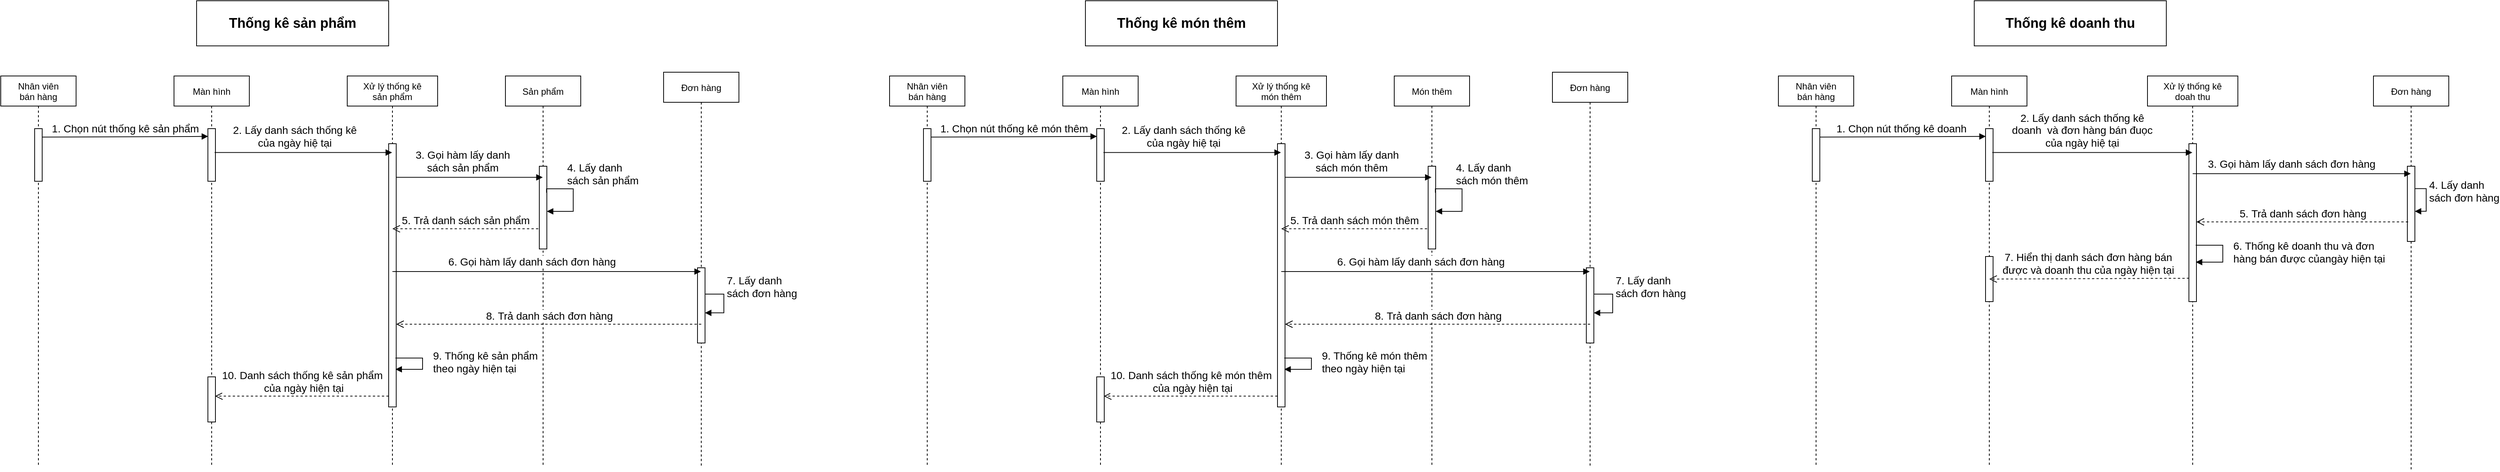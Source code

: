 <mxfile version="17.4.2" type="device"><diagram id="W5v853pBEU1v5sd6XleC" name="Page-1"><mxGraphModel dx="1583" dy="1890" grid="1" gridSize="10" guides="1" tooltips="1" connect="1" arrows="1" fold="1" page="1" pageScale="1" pageWidth="850" pageHeight="1100" math="0" shadow="0"><root><mxCell id="0"/><mxCell id="1" parent="0"/><mxCell id="yrXUFgwkxR5toJdbitPL-1" value="Nhân viên &#10;bán hàng" style="shape=umlLifeline;perimeter=lifelinePerimeter;container=1;collapsible=0;recursiveResize=0;rounded=0;shadow=0;strokeWidth=1;" parent="1" vertex="1"><mxGeometry x="150" y="80" width="100" height="520" as="geometry"/></mxCell><mxCell id="yrXUFgwkxR5toJdbitPL-2" value="" style="points=[];perimeter=orthogonalPerimeter;rounded=0;shadow=0;strokeWidth=1;" parent="yrXUFgwkxR5toJdbitPL-1" vertex="1"><mxGeometry x="45" y="70" width="10" height="70" as="geometry"/></mxCell><mxCell id="yrXUFgwkxR5toJdbitPL-4" value="Màn hình" style="shape=umlLifeline;perimeter=lifelinePerimeter;container=1;collapsible=0;recursiveResize=0;rounded=0;shadow=0;strokeWidth=1;" parent="1" vertex="1"><mxGeometry x="380" y="80" width="100" height="520" as="geometry"/></mxCell><mxCell id="yrXUFgwkxR5toJdbitPL-5" value="" style="points=[];perimeter=orthogonalPerimeter;rounded=0;shadow=0;strokeWidth=1;" parent="yrXUFgwkxR5toJdbitPL-4" vertex="1"><mxGeometry x="45" y="70" width="10" height="70" as="geometry"/></mxCell><mxCell id="yrXUFgwkxR5toJdbitPL-7" value="" style="html=1;points=[];perimeter=orthogonalPerimeter;fontSize=12;" parent="yrXUFgwkxR5toJdbitPL-4" vertex="1"><mxGeometry x="45" y="400" width="10" height="60" as="geometry"/></mxCell><mxCell id="yrXUFgwkxR5toJdbitPL-8" value="Xử lý thống kê&#10;sản phẩm" style="shape=umlLifeline;perimeter=lifelinePerimeter;container=1;collapsible=0;recursiveResize=0;rounded=0;shadow=0;strokeWidth=1;" parent="1" vertex="1"><mxGeometry x="610" y="80" width="120" height="520" as="geometry"/></mxCell><mxCell id="yrXUFgwkxR5toJdbitPL-9" value="" style="points=[];perimeter=orthogonalPerimeter;rounded=0;shadow=0;strokeWidth=1;" parent="yrXUFgwkxR5toJdbitPL-8" vertex="1"><mxGeometry x="55" y="90" width="10" height="350" as="geometry"/></mxCell><mxCell id="yrXUFgwkxR5toJdbitPL-34" value="&lt;font style=&quot;font-size: 14px&quot;&gt;9. Thống kê sản phẩm &lt;br&gt;theo ngày hiện tại&lt;/font&gt;" style="edgeStyle=orthogonalEdgeStyle;html=1;align=left;spacingLeft=2;endArrow=block;rounded=0;fontSize=12;" parent="yrXUFgwkxR5toJdbitPL-8" edge="1"><mxGeometry x="-0.052" y="10" relative="1" as="geometry"><mxPoint x="64" y="375" as="sourcePoint"/><Array as="points"><mxPoint x="100" y="375"/><mxPoint x="100" y="390"/></Array><mxPoint x="64" y="390" as="targetPoint"/><mxPoint as="offset"/></mxGeometry></mxCell><mxCell id="yrXUFgwkxR5toJdbitPL-13" value="Sản phẩm" style="shape=umlLifeline;perimeter=lifelinePerimeter;container=1;collapsible=0;recursiveResize=0;rounded=0;shadow=0;strokeWidth=1;" parent="1" vertex="1"><mxGeometry x="820" y="80" width="100" height="520" as="geometry"/></mxCell><mxCell id="yrXUFgwkxR5toJdbitPL-6" value="" style="html=1;points=[];perimeter=orthogonalPerimeter;fontSize=12;" parent="yrXUFgwkxR5toJdbitPL-13" vertex="1"><mxGeometry x="45" y="120" width="10" height="110" as="geometry"/></mxCell><mxCell id="yrXUFgwkxR5toJdbitPL-30" value="&lt;span style=&quot;font-size: 14px&quot;&gt;4. Lấy danh &lt;br&gt;sách sản phẩm&lt;/span&gt;" style="edgeStyle=orthogonalEdgeStyle;html=1;align=left;spacingLeft=2;endArrow=block;rounded=0;fontSize=12;exitX=0.962;exitY=0.321;exitDx=0;exitDy=0;exitPerimeter=0;" parent="yrXUFgwkxR5toJdbitPL-13" source="yrXUFgwkxR5toJdbitPL-6" edge="1"><mxGeometry x="-0.453" y="20" relative="1" as="geometry"><mxPoint x="60.0" y="320" as="sourcePoint"/><Array as="points"><mxPoint x="55" y="150"/><mxPoint x="90" y="150"/><mxPoint x="90" y="180"/><mxPoint x="56" y="180"/></Array><mxPoint x="55" y="180" as="targetPoint"/><mxPoint as="offset"/></mxGeometry></mxCell><mxCell id="yrXUFgwkxR5toJdbitPL-17" value="&lt;span style=&quot;font-size: 14px&quot;&gt;2. Lấy danh sách thống kê &lt;br&gt;của ngày hiệ tại&lt;/span&gt;" style="html=1;verticalAlign=bottom;endArrow=block;rounded=0;fontSize=12;exitX=0.893;exitY=0.454;exitDx=0;exitDy=0;exitPerimeter=0;" parent="1" source="yrXUFgwkxR5toJdbitPL-5" target="yrXUFgwkxR5toJdbitPL-8" edge="1"><mxGeometry x="-0.1" y="2" width="80" relative="1" as="geometry"><mxPoint x="510" y="270" as="sourcePoint"/><mxPoint x="590" y="270" as="targetPoint"/><mxPoint as="offset"/></mxGeometry></mxCell><mxCell id="yrXUFgwkxR5toJdbitPL-24" value="&lt;b&gt;&lt;font style=&quot;font-size: 18px&quot;&gt;Thống kê sản phẩm&lt;/font&gt;&lt;/b&gt;" style="rounded=0;whiteSpace=wrap;html=1;fontSize=12;" parent="1" vertex="1"><mxGeometry x="410" y="-20" width="255" height="60" as="geometry"/></mxCell><mxCell id="yrXUFgwkxR5toJdbitPL-25" value="&lt;font style=&quot;font-size: 14px&quot;&gt;1. Chọn nút thống kê sản phẩm&lt;/font&gt;" style="html=1;verticalAlign=bottom;endArrow=block;rounded=0;fontSize=12;entryX=0.033;entryY=0.148;entryDx=0;entryDy=0;entryPerimeter=0;exitX=1.033;exitY=0.161;exitDx=0;exitDy=0;exitPerimeter=0;" parent="1" source="yrXUFgwkxR5toJdbitPL-2" target="yrXUFgwkxR5toJdbitPL-5" edge="1"><mxGeometry width="80" relative="1" as="geometry"><mxPoint x="140" y="163" as="sourcePoint"/><mxPoint x="680" y="190" as="targetPoint"/></mxGeometry></mxCell><mxCell id="yrXUFgwkxR5toJdbitPL-26" value="Đơn hàng" style="shape=umlLifeline;perimeter=lifelinePerimeter;container=1;collapsible=0;recursiveResize=0;rounded=0;shadow=0;strokeWidth=1;" parent="1" vertex="1"><mxGeometry x="1030" y="75" width="100" height="525" as="geometry"/></mxCell><mxCell id="yrXUFgwkxR5toJdbitPL-27" value="&lt;font style=&quot;font-size: 14px&quot;&gt;7. Lấy danh &lt;br&gt;sách đơn hàng&lt;/font&gt;" style="edgeStyle=orthogonalEdgeStyle;html=1;align=left;spacingLeft=2;endArrow=block;rounded=0;entryX=0.986;entryY=0.599;fontSize=12;entryDx=0;entryDy=0;entryPerimeter=0;" parent="yrXUFgwkxR5toJdbitPL-26" target="yrXUFgwkxR5toJdbitPL-28" edge="1"><mxGeometry x="-0.053" y="-10" relative="1" as="geometry"><mxPoint x="50" y="310" as="sourcePoint"/><Array as="points"><mxPoint x="50" y="295"/><mxPoint x="80" y="295"/><mxPoint x="80" y="320"/></Array><mxPoint x="55" y="330" as="targetPoint"/><mxPoint x="10" y="-10" as="offset"/></mxGeometry></mxCell><mxCell id="yrXUFgwkxR5toJdbitPL-28" value="" style="html=1;points=[];perimeter=orthogonalPerimeter;fontSize=12;" parent="yrXUFgwkxR5toJdbitPL-26" vertex="1"><mxGeometry x="45" y="260" width="10" height="100" as="geometry"/></mxCell><mxCell id="yrXUFgwkxR5toJdbitPL-29" value="&lt;span style=&quot;font-size: 14px&quot;&gt;3. Gọi hàm lấy danh &lt;br&gt;sách sản phẩm&lt;/span&gt;" style="html=1;verticalAlign=bottom;endArrow=block;rounded=0;fontSize=12;exitX=1;exitY=0.128;exitDx=0;exitDy=0;exitPerimeter=0;" parent="1" source="yrXUFgwkxR5toJdbitPL-9" target="yrXUFgwkxR5toJdbitPL-13" edge="1"><mxGeometry x="-0.1" y="2" width="80" relative="1" as="geometry"><mxPoint x="443.93" y="191.78" as="sourcePoint"/><mxPoint x="679.5" y="191.78" as="targetPoint"/><mxPoint as="offset"/></mxGeometry></mxCell><mxCell id="yrXUFgwkxR5toJdbitPL-31" value="&lt;font style=&quot;font-size: 14px&quot;&gt;5.&amp;nbsp;Trả danh sách sản phẩm&lt;/font&gt;" style="html=1;verticalAlign=bottom;endArrow=open;dashed=1;endSize=8;rounded=0;fontSize=12;exitX=-0.141;exitY=0.756;exitDx=0;exitDy=0;exitPerimeter=0;" parent="1" source="yrXUFgwkxR5toJdbitPL-6" target="yrXUFgwkxR5toJdbitPL-8" edge="1"><mxGeometry relative="1" as="geometry"><mxPoint x="874.86" y="440.8" as="sourcePoint"/><mxPoint x="680.0" y="439.8" as="targetPoint"/></mxGeometry></mxCell><mxCell id="yrXUFgwkxR5toJdbitPL-32" value="&lt;span style=&quot;font-size: 14px&quot;&gt;6. Gọi hàm lấy danh sách đơn hàng&lt;/span&gt;" style="html=1;verticalAlign=bottom;endArrow=block;rounded=0;fontSize=12;" parent="1" source="yrXUFgwkxR5toJdbitPL-8" target="yrXUFgwkxR5toJdbitPL-26" edge="1"><mxGeometry x="-0.1" y="2" width="80" relative="1" as="geometry"><mxPoint x="680" y="360" as="sourcePoint"/><mxPoint x="879.5" y="225.25" as="targetPoint"/><mxPoint as="offset"/></mxGeometry></mxCell><mxCell id="yrXUFgwkxR5toJdbitPL-33" value="&lt;font style=&quot;font-size: 14px&quot;&gt;8.&amp;nbsp;Trả danh sách đơn hàng&lt;/font&gt;" style="html=1;verticalAlign=bottom;endArrow=open;dashed=1;endSize=8;rounded=0;fontSize=12;" parent="1" target="yrXUFgwkxR5toJdbitPL-9" edge="1"><mxGeometry relative="1" as="geometry"><mxPoint x="1080" y="410" as="sourcePoint"/><mxPoint x="679.5" y="293.16" as="targetPoint"/></mxGeometry></mxCell><mxCell id="yrXUFgwkxR5toJdbitPL-35" value="&lt;span style=&quot;font-size: 14px&quot;&gt;10. Danh sách thống kê sản phẩm&lt;br&gt;&amp;nbsp;của ngày hiện tại&lt;/span&gt;" style="html=1;verticalAlign=bottom;endArrow=open;dashed=1;endSize=8;rounded=0;fontSize=12;entryX=0.95;entryY=0.428;entryDx=0;entryDy=0;entryPerimeter=0;" parent="1" source="yrXUFgwkxR5toJdbitPL-9" target="yrXUFgwkxR5toJdbitPL-7" edge="1"><mxGeometry relative="1" as="geometry"><mxPoint x="873.59" y="293.16" as="sourcePoint"/><mxPoint x="679.667" y="293.16" as="targetPoint"/></mxGeometry></mxCell><mxCell id="yrXUFgwkxR5toJdbitPL-67" value="Nhân viên &#10;bán hàng" style="shape=umlLifeline;perimeter=lifelinePerimeter;container=1;collapsible=0;recursiveResize=0;rounded=0;shadow=0;strokeWidth=1;" parent="1" vertex="1"><mxGeometry x="2510" y="80" width="100" height="520" as="geometry"/></mxCell><mxCell id="yrXUFgwkxR5toJdbitPL-68" value="" style="points=[];perimeter=orthogonalPerimeter;rounded=0;shadow=0;strokeWidth=1;" parent="yrXUFgwkxR5toJdbitPL-67" vertex="1"><mxGeometry x="45" y="70" width="10" height="70" as="geometry"/></mxCell><mxCell id="yrXUFgwkxR5toJdbitPL-69" value="Màn hình" style="shape=umlLifeline;perimeter=lifelinePerimeter;container=1;collapsible=0;recursiveResize=0;rounded=0;shadow=0;strokeWidth=1;" parent="1" vertex="1"><mxGeometry x="2740" y="80" width="100" height="520" as="geometry"/></mxCell><mxCell id="yrXUFgwkxR5toJdbitPL-70" value="" style="points=[];perimeter=orthogonalPerimeter;rounded=0;shadow=0;strokeWidth=1;" parent="yrXUFgwkxR5toJdbitPL-69" vertex="1"><mxGeometry x="45" y="70" width="10" height="70" as="geometry"/></mxCell><mxCell id="yrXUFgwkxR5toJdbitPL-71" value="" style="html=1;points=[];perimeter=orthogonalPerimeter;fontSize=12;" parent="yrXUFgwkxR5toJdbitPL-69" vertex="1"><mxGeometry x="45" y="240" width="10" height="60" as="geometry"/></mxCell><mxCell id="yrXUFgwkxR5toJdbitPL-72" value="Xử lý thống kê&#10;doah thu" style="shape=umlLifeline;perimeter=lifelinePerimeter;container=1;collapsible=0;recursiveResize=0;rounded=0;shadow=0;strokeWidth=1;" parent="1" vertex="1"><mxGeometry x="3000" y="80" width="120" height="520" as="geometry"/></mxCell><mxCell id="yrXUFgwkxR5toJdbitPL-73" value="" style="points=[];perimeter=orthogonalPerimeter;rounded=0;shadow=0;strokeWidth=1;" parent="yrXUFgwkxR5toJdbitPL-72" vertex="1"><mxGeometry x="55" y="90" width="10" height="210" as="geometry"/></mxCell><mxCell id="yrXUFgwkxR5toJdbitPL-74" value="&lt;font style=&quot;font-size: 14px&quot;&gt;6. Thống kê doanh thu và đơn &lt;br&gt;hàng bán được củangày hiện tại&lt;/font&gt;" style="edgeStyle=orthogonalEdgeStyle;html=1;align=left;spacingLeft=2;endArrow=block;rounded=0;fontSize=12;entryX=0.914;entryY=0.75;entryDx=0;entryDy=0;entryPerimeter=0;" parent="yrXUFgwkxR5toJdbitPL-72" target="yrXUFgwkxR5toJdbitPL-73" edge="1"><mxGeometry x="-0.052" y="10" relative="1" as="geometry"><mxPoint x="64" y="225" as="sourcePoint"/><Array as="points"><mxPoint x="64" y="225"/><mxPoint x="100" y="225"/><mxPoint x="100" y="247"/></Array><mxPoint x="64" y="390" as="targetPoint"/><mxPoint as="offset"/></mxGeometry></mxCell><mxCell id="yrXUFgwkxR5toJdbitPL-78" value="&lt;span style=&quot;font-size: 14px&quot;&gt;2. Lấy danh sách thống kê &lt;br&gt;doanh&amp;nbsp; và đơn hàng bán đuọc&lt;br&gt;của ngày hiệ tại&lt;/span&gt;" style="html=1;verticalAlign=bottom;endArrow=block;rounded=0;fontSize=12;exitX=0.893;exitY=0.454;exitDx=0;exitDy=0;exitPerimeter=0;" parent="1" source="yrXUFgwkxR5toJdbitPL-70" target="yrXUFgwkxR5toJdbitPL-72" edge="1"><mxGeometry x="-0.1" y="2" width="80" relative="1" as="geometry"><mxPoint x="2870" y="270" as="sourcePoint"/><mxPoint x="2950" y="270" as="targetPoint"/><mxPoint as="offset"/></mxGeometry></mxCell><mxCell id="yrXUFgwkxR5toJdbitPL-79" value="&lt;b&gt;&lt;font style=&quot;font-size: 18px&quot;&gt;Thống kê doanh thu&lt;/font&gt;&lt;/b&gt;" style="rounded=0;whiteSpace=wrap;html=1;fontSize=12;" parent="1" vertex="1"><mxGeometry x="2770" y="-20" width="255" height="60" as="geometry"/></mxCell><mxCell id="yrXUFgwkxR5toJdbitPL-80" value="&lt;font style=&quot;font-size: 14px&quot;&gt;1. Chọn nút thống kê doanh&amp;nbsp;&lt;/font&gt;" style="html=1;verticalAlign=bottom;endArrow=block;rounded=0;fontSize=12;entryX=0.033;entryY=0.148;entryDx=0;entryDy=0;entryPerimeter=0;exitX=1.033;exitY=0.161;exitDx=0;exitDy=0;exitPerimeter=0;" parent="1" source="yrXUFgwkxR5toJdbitPL-68" target="yrXUFgwkxR5toJdbitPL-70" edge="1"><mxGeometry width="80" relative="1" as="geometry"><mxPoint x="2500" y="163" as="sourcePoint"/><mxPoint x="3040" y="190" as="targetPoint"/></mxGeometry></mxCell><mxCell id="yrXUFgwkxR5toJdbitPL-81" value="Đơn hàng" style="shape=umlLifeline;perimeter=lifelinePerimeter;container=1;collapsible=0;recursiveResize=0;rounded=0;shadow=0;strokeWidth=1;" parent="1" vertex="1"><mxGeometry x="3300" y="80" width="100" height="525" as="geometry"/></mxCell><mxCell id="yrXUFgwkxR5toJdbitPL-82" value="&lt;font style=&quot;font-size: 14px&quot;&gt;4. Lấy danh &lt;br&gt;sách đơn hàng&lt;/font&gt;" style="edgeStyle=orthogonalEdgeStyle;html=1;align=left;spacingLeft=2;endArrow=block;rounded=0;entryX=0.986;entryY=0.599;fontSize=12;entryDx=0;entryDy=0;entryPerimeter=0;exitX=0.886;exitY=0.297;exitDx=0;exitDy=0;exitPerimeter=0;" parent="yrXUFgwkxR5toJdbitPL-81" source="yrXUFgwkxR5toJdbitPL-83" target="yrXUFgwkxR5toJdbitPL-83" edge="1"><mxGeometry x="-0.053" y="-10" relative="1" as="geometry"><mxPoint x="50" y="310" as="sourcePoint"/><Array as="points"><mxPoint x="70" y="150"/><mxPoint x="70" y="180"/></Array><mxPoint x="55" y="330" as="targetPoint"/><mxPoint x="10" y="-10" as="offset"/></mxGeometry></mxCell><mxCell id="yrXUFgwkxR5toJdbitPL-83" value="" style="html=1;points=[];perimeter=orthogonalPerimeter;fontSize=12;" parent="yrXUFgwkxR5toJdbitPL-81" vertex="1"><mxGeometry x="45" y="120" width="10" height="100" as="geometry"/></mxCell><mxCell id="yrXUFgwkxR5toJdbitPL-86" value="&lt;span style=&quot;font-size: 14px&quot;&gt;3. Gọi hàm lấy danh sách đơn hàng&lt;/span&gt;" style="html=1;verticalAlign=bottom;endArrow=block;rounded=0;fontSize=12;exitX=0.5;exitY=0.19;exitDx=0;exitDy=0;exitPerimeter=0;" parent="1" source="yrXUFgwkxR5toJdbitPL-73" target="yrXUFgwkxR5toJdbitPL-81" edge="1"><mxGeometry x="-0.1" y="2" width="80" relative="1" as="geometry"><mxPoint x="3040" y="360" as="sourcePoint"/><mxPoint x="3239.5" y="225.25" as="targetPoint"/><mxPoint as="offset"/></mxGeometry></mxCell><mxCell id="yrXUFgwkxR5toJdbitPL-87" value="&lt;font style=&quot;font-size: 14px&quot;&gt;5.&amp;nbsp;Trả danh sách đơn hàng&lt;/font&gt;" style="html=1;verticalAlign=bottom;endArrow=open;dashed=1;endSize=8;rounded=0;fontSize=12;exitX=0.1;exitY=0.74;exitDx=0;exitDy=0;exitPerimeter=0;" parent="1" source="yrXUFgwkxR5toJdbitPL-83" target="yrXUFgwkxR5toJdbitPL-73" edge="1"><mxGeometry relative="1" as="geometry"><mxPoint x="3440" y="410" as="sourcePoint"/><mxPoint x="3039.5" y="293.16" as="targetPoint"/></mxGeometry></mxCell><mxCell id="yrXUFgwkxR5toJdbitPL-88" value="&lt;span style=&quot;font-size: 14px&quot;&gt;7. Hiển thị danh sách đơn hàng bán&amp;nbsp;&lt;br&gt;được và doanh thu của ngày hiện tại&amp;nbsp;&lt;br&gt;&lt;/span&gt;" style="html=1;verticalAlign=bottom;endArrow=open;dashed=1;endSize=8;rounded=0;fontSize=12;exitX=0.033;exitY=0.852;exitDx=0;exitDy=0;exitPerimeter=0;" parent="1" source="yrXUFgwkxR5toJdbitPL-73" edge="1"><mxGeometry relative="1" as="geometry"><mxPoint x="3233.59" y="293.16" as="sourcePoint"/><mxPoint x="2790" y="350" as="targetPoint"/></mxGeometry></mxCell><mxCell id="yrXUFgwkxR5toJdbitPL-119" value="Nhân viên &#10;bán hàng" style="shape=umlLifeline;perimeter=lifelinePerimeter;container=1;collapsible=0;recursiveResize=0;rounded=0;shadow=0;strokeWidth=1;" parent="1" vertex="1"><mxGeometry x="1330" y="80" width="100" height="520" as="geometry"/></mxCell><mxCell id="yrXUFgwkxR5toJdbitPL-120" value="" style="points=[];perimeter=orthogonalPerimeter;rounded=0;shadow=0;strokeWidth=1;" parent="yrXUFgwkxR5toJdbitPL-119" vertex="1"><mxGeometry x="45" y="70" width="10" height="70" as="geometry"/></mxCell><mxCell id="yrXUFgwkxR5toJdbitPL-121" value="Màn hình" style="shape=umlLifeline;perimeter=lifelinePerimeter;container=1;collapsible=0;recursiveResize=0;rounded=0;shadow=0;strokeWidth=1;" parent="1" vertex="1"><mxGeometry x="1560" y="80" width="100" height="520" as="geometry"/></mxCell><mxCell id="yrXUFgwkxR5toJdbitPL-122" value="" style="points=[];perimeter=orthogonalPerimeter;rounded=0;shadow=0;strokeWidth=1;" parent="yrXUFgwkxR5toJdbitPL-121" vertex="1"><mxGeometry x="45" y="70" width="10" height="70" as="geometry"/></mxCell><mxCell id="yrXUFgwkxR5toJdbitPL-123" value="" style="html=1;points=[];perimeter=orthogonalPerimeter;fontSize=12;" parent="yrXUFgwkxR5toJdbitPL-121" vertex="1"><mxGeometry x="45" y="400" width="10" height="60" as="geometry"/></mxCell><mxCell id="yrXUFgwkxR5toJdbitPL-124" value="Xử lý thống kê&#10;món thêm" style="shape=umlLifeline;perimeter=lifelinePerimeter;container=1;collapsible=0;recursiveResize=0;rounded=0;shadow=0;strokeWidth=1;" parent="1" vertex="1"><mxGeometry x="1790" y="80" width="120" height="520" as="geometry"/></mxCell><mxCell id="yrXUFgwkxR5toJdbitPL-125" value="" style="points=[];perimeter=orthogonalPerimeter;rounded=0;shadow=0;strokeWidth=1;" parent="yrXUFgwkxR5toJdbitPL-124" vertex="1"><mxGeometry x="55" y="90" width="10" height="350" as="geometry"/></mxCell><mxCell id="yrXUFgwkxR5toJdbitPL-126" value="&lt;font style=&quot;font-size: 14px&quot;&gt;9. Thống kê món thêm&lt;br&gt;theo ngày hiện tại&lt;/font&gt;" style="edgeStyle=orthogonalEdgeStyle;html=1;align=left;spacingLeft=2;endArrow=block;rounded=0;fontSize=12;" parent="yrXUFgwkxR5toJdbitPL-124" edge="1"><mxGeometry x="-0.052" y="10" relative="1" as="geometry"><mxPoint x="64" y="375" as="sourcePoint"/><Array as="points"><mxPoint x="100" y="375"/><mxPoint x="100" y="390"/></Array><mxPoint x="64" y="390" as="targetPoint"/><mxPoint as="offset"/></mxGeometry></mxCell><mxCell id="yrXUFgwkxR5toJdbitPL-127" value="Món thêm" style="shape=umlLifeline;perimeter=lifelinePerimeter;container=1;collapsible=0;recursiveResize=0;rounded=0;shadow=0;strokeWidth=1;" parent="1" vertex="1"><mxGeometry x="2000" y="80" width="100" height="520" as="geometry"/></mxCell><mxCell id="yrXUFgwkxR5toJdbitPL-128" value="" style="html=1;points=[];perimeter=orthogonalPerimeter;fontSize=12;" parent="yrXUFgwkxR5toJdbitPL-127" vertex="1"><mxGeometry x="45" y="120" width="10" height="110" as="geometry"/></mxCell><mxCell id="yrXUFgwkxR5toJdbitPL-129" value="&lt;span style=&quot;font-size: 14px&quot;&gt;4. Lấy danh &lt;br&gt;sách món thêm&lt;/span&gt;" style="edgeStyle=orthogonalEdgeStyle;html=1;align=left;spacingLeft=2;endArrow=block;rounded=0;fontSize=12;exitX=0.962;exitY=0.321;exitDx=0;exitDy=0;exitPerimeter=0;" parent="yrXUFgwkxR5toJdbitPL-127" source="yrXUFgwkxR5toJdbitPL-128" edge="1"><mxGeometry x="-0.453" y="20" relative="1" as="geometry"><mxPoint x="60.0" y="320" as="sourcePoint"/><Array as="points"><mxPoint x="55" y="150"/><mxPoint x="90" y="150"/><mxPoint x="90" y="180"/><mxPoint x="56" y="180"/></Array><mxPoint x="55" y="180" as="targetPoint"/><mxPoint as="offset"/></mxGeometry></mxCell><mxCell id="yrXUFgwkxR5toJdbitPL-130" value="&lt;span style=&quot;font-size: 14px&quot;&gt;2. Lấy danh sách thống kê &lt;br&gt;của ngày hiệ tại&lt;/span&gt;" style="html=1;verticalAlign=bottom;endArrow=block;rounded=0;fontSize=12;exitX=0.893;exitY=0.454;exitDx=0;exitDy=0;exitPerimeter=0;" parent="1" source="yrXUFgwkxR5toJdbitPL-122" target="yrXUFgwkxR5toJdbitPL-124" edge="1"><mxGeometry x="-0.1" y="2" width="80" relative="1" as="geometry"><mxPoint x="1690" y="270" as="sourcePoint"/><mxPoint x="1770" y="270" as="targetPoint"/><mxPoint as="offset"/></mxGeometry></mxCell><mxCell id="yrXUFgwkxR5toJdbitPL-131" value="&lt;b&gt;&lt;font style=&quot;font-size: 18px&quot;&gt;Thống kê món thêm&lt;/font&gt;&lt;/b&gt;" style="rounded=0;whiteSpace=wrap;html=1;fontSize=12;" parent="1" vertex="1"><mxGeometry x="1590" y="-20" width="255" height="60" as="geometry"/></mxCell><mxCell id="yrXUFgwkxR5toJdbitPL-132" value="&lt;font style=&quot;font-size: 14px&quot;&gt;1. Chọn nút thống kê món thêm&lt;/font&gt;" style="html=1;verticalAlign=bottom;endArrow=block;rounded=0;fontSize=12;entryX=0.033;entryY=0.148;entryDx=0;entryDy=0;entryPerimeter=0;exitX=1.033;exitY=0.161;exitDx=0;exitDy=0;exitPerimeter=0;" parent="1" source="yrXUFgwkxR5toJdbitPL-120" target="yrXUFgwkxR5toJdbitPL-122" edge="1"><mxGeometry width="80" relative="1" as="geometry"><mxPoint x="1320" y="163" as="sourcePoint"/><mxPoint x="1860" y="190" as="targetPoint"/></mxGeometry></mxCell><mxCell id="yrXUFgwkxR5toJdbitPL-133" value="Đơn hàng" style="shape=umlLifeline;perimeter=lifelinePerimeter;container=1;collapsible=0;recursiveResize=0;rounded=0;shadow=0;strokeWidth=1;" parent="1" vertex="1"><mxGeometry x="2210" y="75" width="100" height="525" as="geometry"/></mxCell><mxCell id="yrXUFgwkxR5toJdbitPL-134" value="&lt;font style=&quot;font-size: 14px&quot;&gt;7. Lấy danh &lt;br&gt;sách đơn hàng&lt;/font&gt;" style="edgeStyle=orthogonalEdgeStyle;html=1;align=left;spacingLeft=2;endArrow=block;rounded=0;entryX=0.986;entryY=0.599;fontSize=12;entryDx=0;entryDy=0;entryPerimeter=0;" parent="yrXUFgwkxR5toJdbitPL-133" target="yrXUFgwkxR5toJdbitPL-135" edge="1"><mxGeometry x="-0.053" y="-10" relative="1" as="geometry"><mxPoint x="50" y="310" as="sourcePoint"/><Array as="points"><mxPoint x="50" y="295"/><mxPoint x="80" y="295"/><mxPoint x="80" y="320"/></Array><mxPoint x="55" y="330" as="targetPoint"/><mxPoint x="10" y="-10" as="offset"/></mxGeometry></mxCell><mxCell id="yrXUFgwkxR5toJdbitPL-135" value="" style="html=1;points=[];perimeter=orthogonalPerimeter;fontSize=12;" parent="yrXUFgwkxR5toJdbitPL-133" vertex="1"><mxGeometry x="45" y="260" width="10" height="100" as="geometry"/></mxCell><mxCell id="yrXUFgwkxR5toJdbitPL-136" value="&lt;span style=&quot;font-size: 14px&quot;&gt;3. Gọi hàm lấy danh &lt;br&gt;sách món thêm&lt;/span&gt;" style="html=1;verticalAlign=bottom;endArrow=block;rounded=0;fontSize=12;exitX=1;exitY=0.128;exitDx=0;exitDy=0;exitPerimeter=0;" parent="1" source="yrXUFgwkxR5toJdbitPL-125" target="yrXUFgwkxR5toJdbitPL-127" edge="1"><mxGeometry x="-0.1" y="2" width="80" relative="1" as="geometry"><mxPoint x="1623.93" y="191.78" as="sourcePoint"/><mxPoint x="1859.5" y="191.78" as="targetPoint"/><mxPoint as="offset"/></mxGeometry></mxCell><mxCell id="yrXUFgwkxR5toJdbitPL-137" value="&lt;font style=&quot;font-size: 14px&quot;&gt;5.&amp;nbsp;Trả danh sách món thêm&lt;/font&gt;" style="html=1;verticalAlign=bottom;endArrow=open;dashed=1;endSize=8;rounded=0;fontSize=12;exitX=-0.141;exitY=0.756;exitDx=0;exitDy=0;exitPerimeter=0;" parent="1" source="yrXUFgwkxR5toJdbitPL-128" target="yrXUFgwkxR5toJdbitPL-124" edge="1"><mxGeometry relative="1" as="geometry"><mxPoint x="2054.86" y="440.8" as="sourcePoint"/><mxPoint x="1860.0" y="439.8" as="targetPoint"/></mxGeometry></mxCell><mxCell id="yrXUFgwkxR5toJdbitPL-138" value="&lt;span style=&quot;font-size: 14px&quot;&gt;6. Gọi hàm lấy danh sách đơn hàng&lt;/span&gt;" style="html=1;verticalAlign=bottom;endArrow=block;rounded=0;fontSize=12;" parent="1" source="yrXUFgwkxR5toJdbitPL-124" target="yrXUFgwkxR5toJdbitPL-133" edge="1"><mxGeometry x="-0.1" y="2" width="80" relative="1" as="geometry"><mxPoint x="1860" y="360" as="sourcePoint"/><mxPoint x="2059.5" y="225.25" as="targetPoint"/><mxPoint as="offset"/></mxGeometry></mxCell><mxCell id="yrXUFgwkxR5toJdbitPL-139" value="&lt;font style=&quot;font-size: 14px&quot;&gt;8.&amp;nbsp;Trả danh sách đơn hàng&lt;/font&gt;" style="html=1;verticalAlign=bottom;endArrow=open;dashed=1;endSize=8;rounded=0;fontSize=12;" parent="1" target="yrXUFgwkxR5toJdbitPL-125" edge="1"><mxGeometry relative="1" as="geometry"><mxPoint x="2260" y="410" as="sourcePoint"/><mxPoint x="1859.5" y="293.16" as="targetPoint"/></mxGeometry></mxCell><mxCell id="yrXUFgwkxR5toJdbitPL-140" value="&lt;span style=&quot;font-size: 14px&quot;&gt;10. Danh sách thống kê món thêm&lt;br&gt;&amp;nbsp;của ngày hiện tại&lt;/span&gt;" style="html=1;verticalAlign=bottom;endArrow=open;dashed=1;endSize=8;rounded=0;fontSize=12;entryX=0.95;entryY=0.428;entryDx=0;entryDy=0;entryPerimeter=0;" parent="1" source="yrXUFgwkxR5toJdbitPL-125" target="yrXUFgwkxR5toJdbitPL-123" edge="1"><mxGeometry relative="1" as="geometry"><mxPoint x="2053.59" y="293.16" as="sourcePoint"/><mxPoint x="1859.667" y="293.16" as="targetPoint"/></mxGeometry></mxCell></root></mxGraphModel></diagram></mxfile>